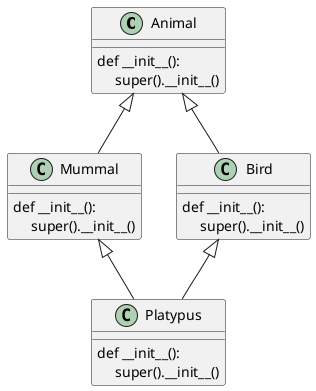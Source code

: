 @startuml
class Animal {
def __init__(): \n     super().__init__()
}
class Mummal {
def __init__(): \n     super().__init__()
}
class Bird {
def __init__(): \n     super().__init__()
}
class Platypus {
def __init__(): \n     super().__init__()
}
Animal <|-- Mummal
Animal <|-- Bird
Bird <|-- Platypus
Mummal <|-- Platypus

@enduml
